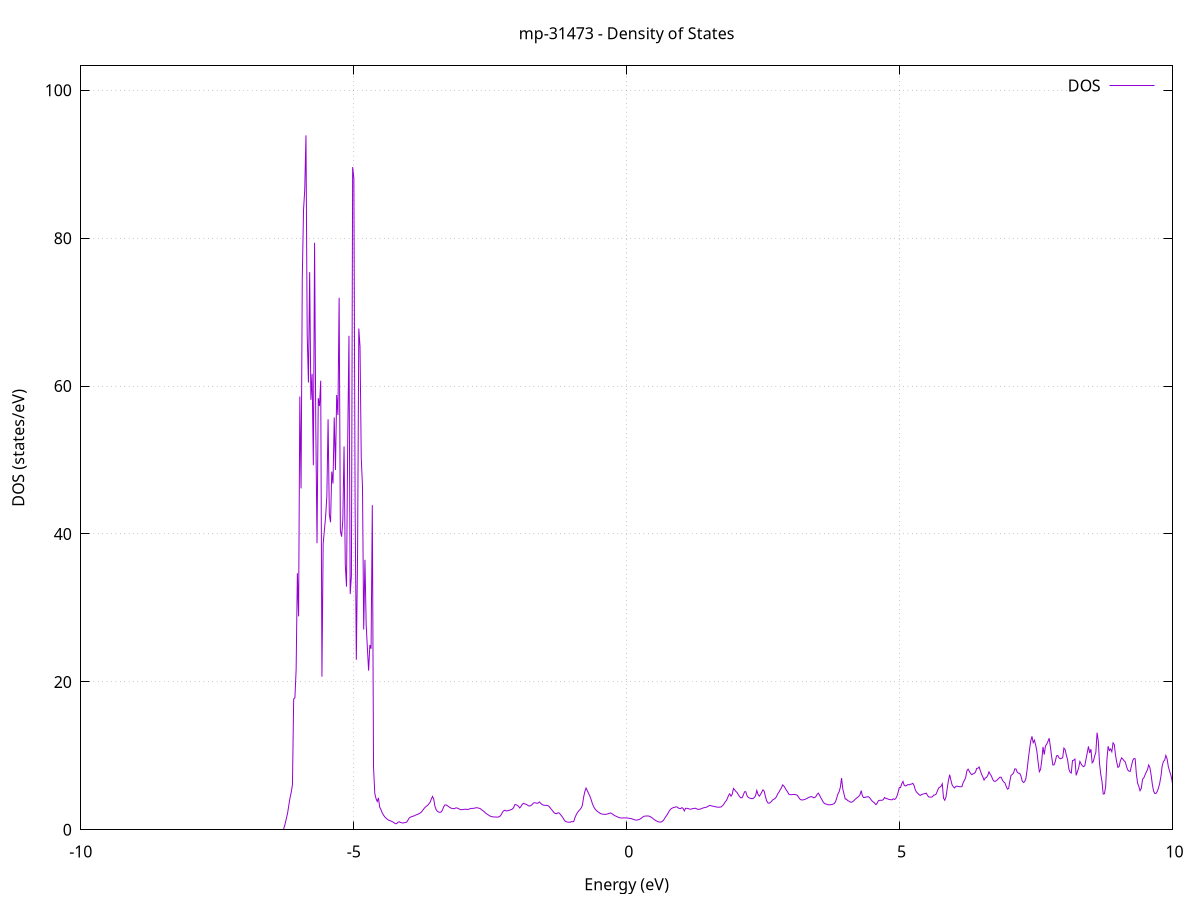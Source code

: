 set title 'mp-31473 - Density of States'
set xlabel 'Energy (eV)'
set ylabel 'DOS (states/eV)'
set grid
set xrange [-10:10]
set yrange [0:103.303]
set xzeroaxis lt -1
set terminal png size 800,600
set output 'mp-31473_dos_gnuplot.png'
plot '-' using 1:2 with lines title 'DOS'
-31.867300 0.000000
-31.844800 0.000000
-31.822300 0.000000
-31.799800 0.000000
-31.777300 0.000000
-31.754800 0.000000
-31.732300 0.000000
-31.709800 0.000000
-31.687300 0.000000
-31.664800 0.000000
-31.642300 0.000000
-31.619800 0.000000
-31.597300 0.000000
-31.574800 0.000000
-31.552300 0.000000
-31.529800 0.000000
-31.507300 0.000000
-31.484800 0.000000
-31.462200 0.000000
-31.439700 0.000000
-31.417200 0.000000
-31.394700 0.000000
-31.372200 0.000000
-31.349700 0.000000
-31.327200 0.000000
-31.304700 0.000000
-31.282200 0.000000
-31.259700 0.000000
-31.237200 0.000000
-31.214700 0.000000
-31.192200 0.000000
-31.169700 0.000000
-31.147200 0.000000
-31.124700 0.000000
-31.102200 0.000000
-31.079700 0.000000
-31.057200 0.000000
-31.034700 0.000000
-31.012200 0.000000
-30.989700 0.000000
-30.967100 0.000000
-30.944600 0.000000
-30.922100 0.000000
-30.899600 0.000000
-30.877100 0.000000
-30.854600 0.000000
-30.832100 0.000000
-30.809600 0.000000
-30.787100 0.000000
-30.764600 0.000000
-30.742100 0.000000
-30.719600 0.000000
-30.697100 0.000000
-30.674600 0.000000
-30.652100 0.000000
-30.629600 0.000000
-30.607100 0.000000
-30.584600 0.000000
-30.562100 0.000000
-30.539600 0.000000
-30.517100 0.000000
-30.494600 0.000000
-30.472100 0.000000
-30.449500 0.000000
-30.427000 0.000000
-30.404500 0.000000
-30.382000 0.000000
-30.359500 0.000000
-30.337000 0.000000
-30.314500 0.000000
-30.292000 0.000000
-30.269500 0.000000
-30.247000 0.000000
-30.224500 0.000000
-30.202000 0.000000
-30.179500 0.000000
-30.157000 0.000000
-30.134500 0.000000
-30.112000 0.000000
-30.089500 0.000000
-30.067000 0.000000
-30.044500 0.000000
-30.022000 0.000000
-29.999500 0.000000
-29.977000 0.000000
-29.954500 0.000000
-29.931900 0.000000
-29.909400 0.000000
-29.886900 0.000000
-29.864400 0.000000
-29.841900 0.000000
-29.819400 1846.413100
-29.796900 0.000000
-29.774400 0.000000
-29.751900 0.000000
-29.729400 0.000000
-29.706900 0.000000
-29.684400 0.000000
-29.661900 0.000000
-29.639400 0.000000
-29.616900 0.000000
-29.594400 0.000000
-29.571900 0.000000
-29.549400 0.000000
-29.526900 0.000000
-29.504400 0.000000
-29.481900 0.000000
-29.459400 0.000000
-29.436800 0.000000
-29.414300 0.000000
-29.391800 0.000000
-29.369300 0.000000
-29.346800 0.000000
-29.324300 0.000000
-29.301800 0.000000
-29.279300 0.000000
-29.256800 0.000000
-29.234300 0.000000
-29.211800 0.000000
-29.189300 0.000000
-29.166800 0.000000
-29.144300 0.000000
-29.121800 0.000000
-29.099300 0.000000
-29.076800 0.000000
-29.054300 0.000000
-29.031800 0.000000
-29.009300 0.000000
-28.986800 0.000000
-28.964300 0.000000
-28.941800 0.000000
-28.919200 0.000000
-28.896700 0.000000
-28.874200 0.000000
-28.851700 0.000000
-28.829200 0.000000
-28.806700 0.000000
-28.784200 0.000000
-28.761700 0.000000
-28.739200 0.000000
-28.716700 0.000000
-28.694200 0.000000
-28.671700 0.000000
-28.649200 0.000000
-28.626700 0.000000
-28.604200 0.000000
-28.581700 0.000000
-28.559200 0.000000
-28.536700 0.000000
-28.514200 0.000000
-28.491700 0.000000
-28.469200 0.000000
-28.446700 0.000000
-28.424200 0.000000
-28.401600 0.000000
-28.379100 0.000000
-28.356600 0.000000
-28.334100 0.000000
-28.311600 0.000000
-28.289100 0.000000
-28.266600 0.000000
-28.244100 0.000000
-28.221600 0.000000
-28.199100 0.000000
-28.176600 0.000000
-28.154100 0.000000
-28.131600 0.000000
-28.109100 0.000000
-28.086600 0.000000
-28.064100 0.000000
-28.041600 0.000000
-28.019100 0.000000
-27.996600 0.000000
-27.974100 0.000000
-27.951600 0.000000
-27.929100 0.000000
-27.906500 0.000000
-27.884000 0.000000
-27.861500 0.000000
-27.839000 0.000000
-27.816500 0.000000
-27.794000 0.000000
-27.771500 0.000000
-27.749000 0.000000
-27.726500 0.000000
-27.704000 0.000000
-27.681500 0.000000
-27.659000 0.000000
-27.636500 0.000000
-27.614000 0.000000
-27.591500 0.000000
-27.569000 0.000000
-27.546500 0.000000
-27.524000 0.000000
-27.501500 0.000000
-27.479000 0.000000
-27.456500 0.000000
-27.434000 0.000000
-27.411500 0.000000
-27.388900 0.000000
-27.366400 0.000000
-27.343900 0.000000
-27.321400 0.000000
-27.298900 0.000000
-27.276400 0.000000
-27.253900 0.000000
-27.231400 0.000000
-27.208900 0.000000
-27.186400 0.000000
-27.163900 0.000000
-27.141400 0.000000
-27.118900 0.000000
-27.096400 0.000000
-27.073900 0.000000
-27.051400 0.000000
-27.028900 0.000000
-27.006400 0.000000
-26.983900 0.000000
-26.961400 0.000000
-26.938900 0.000000
-26.916400 0.000000
-26.893900 0.000000
-26.871300 0.000000
-26.848800 0.000000
-26.826300 0.000000
-26.803800 0.000000
-26.781300 0.000000
-26.758800 0.000000
-26.736300 0.000000
-26.713800 0.000000
-26.691300 0.000000
-26.668800 0.000000
-26.646300 0.000000
-26.623800 0.000000
-26.601300 0.000000
-26.578800 0.000000
-26.556300 0.000000
-26.533800 0.000000
-26.511300 0.000000
-26.488800 0.000000
-26.466300 0.000000
-26.443800 0.000000
-26.421300 0.000000
-26.398800 0.000000
-26.376200 0.000000
-26.353700 0.000000
-26.331200 0.000000
-26.308700 0.000000
-26.286200 0.000000
-26.263700 0.000000
-26.241200 0.000000
-26.218700 0.000000
-26.196200 0.000000
-26.173700 0.000000
-26.151200 0.000000
-26.128700 0.000000
-26.106200 0.000000
-26.083700 0.000000
-26.061200 0.000000
-26.038700 0.000000
-26.016200 0.000000
-25.993700 0.000000
-25.971200 0.000000
-25.948700 0.000000
-25.926200 0.000000
-25.903700 0.000000
-25.881200 0.000000
-25.858600 0.000000
-25.836100 0.000000
-25.813600 0.000000
-25.791100 0.000000
-25.768600 0.000000
-25.746100 0.000000
-25.723600 0.000000
-25.701100 0.000000
-25.678600 0.000000
-25.656100 0.000000
-25.633600 0.000000
-25.611100 0.000000
-25.588600 0.000000
-25.566100 0.000000
-25.543600 0.000000
-25.521100 0.000000
-25.498600 0.000000
-25.476100 0.000000
-25.453600 0.000000
-25.431100 0.000000
-25.408600 0.000000
-25.386100 0.000000
-25.363600 0.000000
-25.341000 0.000000
-25.318500 0.000000
-25.296000 0.000000
-25.273500 0.000000
-25.251000 0.000000
-25.228500 0.000000
-25.206000 0.000000
-25.183500 0.000000
-25.161000 0.000000
-25.138500 0.000000
-25.116000 0.000000
-25.093500 0.000000
-25.071000 0.000000
-25.048500 0.000000
-25.026000 0.000000
-25.003500 0.000000
-24.981000 0.000000
-24.958500 0.000000
-24.936000 0.000000
-24.913500 0.000000
-24.891000 0.000000
-24.868500 0.000000
-24.845900 0.000000
-24.823400 0.000000
-24.800900 0.000000
-24.778400 0.000000
-24.755900 0.000000
-24.733400 0.000000
-24.710900 0.000000
-24.688400 0.000000
-24.665900 0.000000
-24.643400 0.000000
-24.620900 0.000000
-24.598400 0.000000
-24.575900 0.000000
-24.553400 0.000000
-24.530900 0.000000
-24.508400 0.000000
-24.485900 0.000000
-24.463400 0.000000
-24.440900 0.000000
-24.418400 0.000000
-24.395900 0.000000
-24.373400 0.000000
-24.350900 0.000000
-24.328300 0.000000
-24.305800 0.000000
-24.283300 0.000000
-24.260800 0.000000
-24.238300 0.000000
-24.215800 0.000000
-24.193300 0.000000
-24.170800 0.000000
-24.148300 0.000000
-24.125800 0.000000
-24.103300 0.000000
-24.080800 0.000000
-24.058300 0.000000
-24.035800 0.000000
-24.013300 0.000000
-23.990800 0.000000
-23.968300 0.000000
-23.945800 0.000000
-23.923300 0.000000
-23.900800 0.000000
-23.878300 0.000000
-23.855800 0.000000
-23.833300 0.000000
-23.810700 0.000000
-23.788200 0.000000
-23.765700 0.000000
-23.743200 0.000000
-23.720700 0.000000
-23.698200 0.000000
-23.675700 0.000000
-23.653200 0.000000
-23.630700 0.000000
-23.608200 0.000000
-23.585700 0.000000
-23.563200 0.000000
-23.540700 0.000000
-23.518200 0.000000
-23.495700 0.000000
-23.473200 0.000000
-23.450700 0.000000
-23.428200 0.000000
-23.405700 0.000000
-23.383200 0.000000
-23.360700 0.000000
-23.338200 0.000000
-23.315600 0.000000
-23.293100 0.000000
-23.270600 0.000000
-23.248100 0.000000
-23.225600 0.000000
-23.203100 0.000000
-23.180600 0.000000
-23.158100 0.000000
-23.135600 0.000000
-23.113100 0.000000
-23.090600 0.000000
-23.068100 0.000000
-23.045600 0.000000
-23.023100 0.000000
-23.000600 0.000000
-22.978100 0.000000
-22.955600 0.000000
-22.933100 0.000000
-22.910600 0.000000
-22.888100 0.000000
-22.865600 0.000000
-22.843100 0.000000
-22.820600 0.000000
-22.798000 0.000000
-22.775500 0.000000
-22.753000 0.000000
-22.730500 0.000000
-22.708000 0.000000
-22.685500 0.000000
-22.663000 0.000000
-22.640500 0.000000
-22.618000 0.000000
-22.595500 0.000000
-22.573000 0.000000
-22.550500 0.000000
-22.528000 0.000000
-22.505500 0.000000
-22.483000 0.000000
-22.460500 0.000000
-22.438000 0.000000
-22.415500 0.000000
-22.393000 0.000000
-22.370500 0.000000
-22.348000 0.000000
-22.325500 0.000000
-22.302900 0.000000
-22.280400 0.000000
-22.257900 0.000000
-22.235400 0.000000
-22.212900 0.000000
-22.190400 0.000000
-22.167900 0.000000
-22.145400 0.000000
-22.122900 0.000000
-22.100400 0.000000
-22.077900 0.000000
-22.055400 0.000000
-22.032900 0.000000
-22.010400 0.000000
-21.987900 0.000000
-21.965400 0.000000
-21.942900 0.000000
-21.920400 0.000000
-21.897900 0.000000
-21.875400 0.000000
-21.852900 0.000000
-21.830400 0.000000
-21.807900 0.000000
-21.785300 0.000000
-21.762800 0.000000
-21.740300 0.000000
-21.717800 0.000000
-21.695300 0.000000
-21.672800 0.000000
-21.650300 0.000000
-21.627800 0.000000
-21.605300 0.000000
-21.582800 0.000000
-21.560300 0.000000
-21.537800 0.000000
-21.515300 0.000000
-21.492800 0.000000
-21.470300 0.000000
-21.447800 0.000000
-21.425300 0.000000
-21.402800 0.000000
-21.380300 0.000000
-21.357800 0.000000
-21.335300 0.000000
-21.312800 0.000000
-21.290300 0.000000
-21.267700 0.000000
-21.245200 0.000000
-21.222700 0.000000
-21.200200 0.000000
-21.177700 0.000000
-21.155200 0.000000
-21.132700 0.000000
-21.110200 0.000000
-21.087700 0.000000
-21.065200 0.000000
-21.042700 0.000000
-21.020200 0.000000
-20.997700 0.000000
-20.975200 0.000000
-20.952700 0.000000
-20.930200 0.000000
-20.907700 0.000000
-20.885200 0.000000
-20.862700 0.000000
-20.840200 0.000000
-20.817700 0.000000
-20.795200 0.000000
-20.772600 0.000000
-20.750100 0.000000
-20.727600 0.000000
-20.705100 0.000000
-20.682600 0.000000
-20.660100 0.000000
-20.637600 0.000000
-20.615100 0.000000
-20.592600 0.000000
-20.570100 0.000000
-20.547600 0.000000
-20.525100 0.000000
-20.502600 0.000000
-20.480100 0.000000
-20.457600 0.000000
-20.435100 0.000000
-20.412600 0.000000
-20.390100 0.000000
-20.367600 0.000000
-20.345100 0.000000
-20.322600 0.000000
-20.300100 0.000000
-20.277600 0.000000
-20.255000 0.000000
-20.232500 0.000000
-20.210000 0.000000
-20.187500 0.000000
-20.165000 0.000000
-20.142500 0.000000
-20.120000 0.000000
-20.097500 0.000000
-20.075000 0.000000
-20.052500 0.000000
-20.030000 0.000000
-20.007500 0.000000
-19.985000 0.000000
-19.962500 0.000000
-19.940000 0.000000
-19.917500 0.000000
-19.895000 0.000000
-19.872500 0.000000
-19.850000 0.000000
-19.827500 0.000000
-19.805000 0.000000
-19.782500 0.000000
-19.760000 0.000000
-19.737400 0.000000
-19.714900 0.000000
-19.692400 0.000000
-19.669900 0.000000
-19.647400 0.000000
-19.624900 0.000000
-19.602400 0.000000
-19.579900 0.000000
-19.557400 0.000000
-19.534900 0.000000
-19.512400 0.000000
-19.489900 0.000000
-19.467400 0.000000
-19.444900 0.000000
-19.422400 0.000000
-19.399900 0.000000
-19.377400 0.000000
-19.354900 0.000000
-19.332400 0.000000
-19.309900 0.000000
-19.287400 0.000000
-19.264900 0.000000
-19.242300 0.000000
-19.219800 0.000000
-19.197300 0.000000
-19.174800 0.000000
-19.152300 0.000000
-19.129800 0.000000
-19.107300 0.000000
-19.084800 0.000000
-19.062300 0.000000
-19.039800 0.000000
-19.017300 0.000000
-18.994800 0.000000
-18.972300 0.000000
-18.949800 0.000000
-18.927300 0.000000
-18.904800 0.000000
-18.882300 0.000000
-18.859800 0.000000
-18.837300 0.000000
-18.814800 0.000000
-18.792300 0.000000
-18.769800 0.000000
-18.747300 0.000000
-18.724700 0.000000
-18.702200 0.000000
-18.679700 0.000000
-18.657200 0.000000
-18.634700 0.000000
-18.612200 0.000000
-18.589700 0.000000
-18.567200 0.000000
-18.544700 0.000000
-18.522200 0.000000
-18.499700 0.000000
-18.477200 0.000000
-18.454700 0.000000
-18.432200 0.000000
-18.409700 0.000000
-18.387200 0.000000
-18.364700 0.000000
-18.342200 0.000000
-18.319700 0.000000
-18.297200 0.000000
-18.274700 0.000000
-18.252200 0.000000
-18.229700 0.000000
-18.207100 0.000000
-18.184600 0.000000
-18.162100 0.000000
-18.139600 0.000000
-18.117100 0.000000
-18.094600 0.000000
-18.072100 0.000000
-18.049600 0.000000
-18.027100 0.000000
-18.004600 0.000000
-17.982100 0.000000
-17.959600 0.000000
-17.937100 0.000000
-17.914600 0.000000
-17.892100 0.000000
-17.869600 0.000000
-17.847100 0.000000
-17.824600 0.000000
-17.802100 0.000000
-17.779600 0.000000
-17.757100 0.000000
-17.734600 0.000000
-17.712000 0.000000
-17.689500 0.000000
-17.667000 0.000000
-17.644500 0.000000
-17.622000 0.000000
-17.599500 0.000000
-17.577000 0.000000
-17.554500 0.000000
-17.532000 0.000000
-17.509500 0.000000
-17.487000 0.000000
-17.464500 0.000000
-17.442000 0.000000
-17.419500 0.000000
-17.397000 0.000000
-17.374500 0.000000
-17.352000 0.000000
-17.329500 0.000000
-17.307000 0.000000
-17.284500 0.000000
-17.262000 0.000000
-17.239500 0.000000
-17.217000 0.000000
-17.194400 0.000000
-17.171900 0.000000
-17.149400 0.000000
-17.126900 0.000000
-17.104400 0.000000
-17.081900 0.000000
-17.059400 0.000000
-17.036900 0.000000
-17.014400 0.000000
-16.991900 0.000000
-16.969400 0.000000
-16.946900 0.000000
-16.924400 0.000000
-16.901900 0.000000
-16.879400 0.000000
-16.856900 0.000000
-16.834400 0.000000
-16.811900 0.000000
-16.789400 0.000000
-16.766900 0.000000
-16.744400 0.000000
-16.721900 0.000000
-16.699400 0.000000
-16.676800 0.000000
-16.654300 0.000000
-16.631800 0.000000
-16.609300 0.000000
-16.586800 0.000000
-16.564300 0.000000
-16.541800 0.000000
-16.519300 0.000000
-16.496800 0.000000
-16.474300 0.000000
-16.451800 0.000000
-16.429300 0.000000
-16.406800 0.000000
-16.384300 0.000000
-16.361800 0.000000
-16.339300 0.000000
-16.316800 0.000000
-16.294300 0.000000
-16.271800 0.000000
-16.249300 0.000000
-16.226800 0.000000
-16.204300 0.000000
-16.181700 0.000000
-16.159200 0.000000
-16.136700 0.000000
-16.114200 0.000000
-16.091700 0.000000
-16.069200 0.000000
-16.046700 0.000000
-16.024200 0.000000
-16.001700 0.000000
-15.979200 0.000000
-15.956700 0.000000
-15.934200 0.000000
-15.911700 0.000000
-15.889200 0.000000
-15.866700 0.000000
-15.844200 0.000000
-15.821700 0.000000
-15.799200 0.000000
-15.776700 0.000000
-15.754200 0.000000
-15.731700 0.000000
-15.709200 0.000000
-15.686700 0.000000
-15.664100 0.000000
-15.641600 0.000000
-15.619100 0.000000
-15.596600 0.000000
-15.574100 0.000000
-15.551600 0.000000
-15.529100 0.000000
-15.506600 0.000000
-15.484100 0.000000
-15.461600 0.000000
-15.439100 0.000000
-15.416600 0.000000
-15.394100 0.000000
-15.371600 0.000000
-15.349100 0.000000
-15.326600 0.000000
-15.304100 0.000000
-15.281600 0.000000
-15.259100 0.000000
-15.236600 0.000000
-15.214100 0.000000
-15.191600 0.000000
-15.169100 0.000000
-15.146500 0.000000
-15.124000 0.000000
-15.101500 0.000000
-15.079000 0.000000
-15.056500 0.000000
-15.034000 0.000000
-15.011500 0.000000
-14.989000 0.000000
-14.966500 0.000000
-14.944000 0.000000
-14.921500 0.000000
-14.899000 0.000000
-14.876500 0.000000
-14.854000 0.000000
-14.831500 0.000000
-14.809000 0.000000
-14.786500 0.000000
-14.764000 0.000000
-14.741500 0.000000
-14.719000 0.000000
-14.696500 0.000000
-14.674000 0.000000
-14.651400 0.000000
-14.628900 0.000000
-14.606400 0.000000
-14.583900 0.000000
-14.561400 0.000000
-14.538900 0.000000
-14.516400 0.000000
-14.493900 0.000000
-14.471400 0.000000
-14.448900 0.000000
-14.426400 0.000000
-14.403900 0.000000
-14.381400 0.000000
-14.358900 0.000000
-14.336400 0.000000
-14.313900 0.000000
-14.291400 0.000000
-14.268900 0.000000
-14.246400 0.000000
-14.223900 0.000000
-14.201400 0.000000
-14.178900 0.000000
-14.156400 0.000000
-14.133800 0.000000
-14.111300 0.000000
-14.088800 0.000000
-14.066300 0.000000
-14.043800 0.000000
-14.021300 0.000000
-13.998800 0.000000
-13.976300 0.000000
-13.953800 0.000000
-13.931300 0.000000
-13.908800 0.000000
-13.886300 0.000000
-13.863800 0.000000
-13.841300 0.000000
-13.818800 0.000000
-13.796300 0.000000
-13.773800 0.000000
-13.751300 0.000000
-13.728800 0.000000
-13.706300 0.000000
-13.683800 0.000000
-13.661300 0.000000
-13.638800 0.000000
-13.616200 0.000000
-13.593700 0.000000
-13.571200 0.000000
-13.548700 0.000000
-13.526200 0.000000
-13.503700 0.000000
-13.481200 0.000000
-13.458700 0.000000
-13.436200 0.000000
-13.413700 0.000000
-13.391200 0.000000
-13.368700 313.446600
-13.346200 908.289900
-13.323700 0.000000
-13.301200 0.000000
-13.278700 0.000000
-13.256200 0.000000
-13.233700 0.000000
-13.211200 0.000000
-13.188700 0.000000
-13.166200 0.000000
-13.143700 0.000000
-13.121100 0.000000
-13.098600 0.000000
-13.076100 0.000000
-13.053600 0.000000
-13.031100 0.000000
-13.008600 0.000000
-12.986100 0.000000
-12.963600 0.000000
-12.941100 0.000000
-12.918600 0.000000
-12.896100 0.000000
-12.873600 0.000000
-12.851100 0.000000
-12.828600 0.000000
-12.806100 0.000000
-12.783600 0.000000
-12.761100 0.000000
-12.738600 0.000000
-12.716100 0.000000
-12.693600 0.000000
-12.671100 0.000000
-12.648600 0.000000
-12.626100 0.000000
-12.603500 0.000000
-12.581000 0.000000
-12.558500 0.000000
-12.536000 0.000000
-12.513500 0.000000
-12.491000 0.000000
-12.468500 0.000000
-12.446000 0.000000
-12.423500 0.000000
-12.401000 0.000000
-12.378500 0.000000
-12.356000 0.000000
-12.333500 0.000000
-12.311000 0.000000
-12.288500 0.000000
-12.266000 0.000000
-12.243500 0.000000
-12.221000 0.000000
-12.198500 0.000000
-12.176000 0.000000
-12.153500 0.000000
-12.131000 0.000000
-12.108500 0.000000
-12.085900 0.000000
-12.063400 0.000000
-12.040900 0.000000
-12.018400 0.000000
-11.995900 0.000000
-11.973400 0.000000
-11.950900 0.000000
-11.928400 0.000000
-11.905900 0.000000
-11.883400 0.000000
-11.860900 0.000000
-11.838400 0.000000
-11.815900 0.000000
-11.793400 0.000000
-11.770900 0.000000
-11.748400 0.000000
-11.725900 0.000000
-11.703400 0.000000
-11.680900 0.000000
-11.658400 0.000000
-11.635900 0.000000
-11.613400 0.000000
-11.590800 0.000000
-11.568300 0.000000
-11.545800 0.000000
-11.523300 0.000000
-11.500800 0.000000
-11.478300 0.000000
-11.455800 0.000000
-11.433300 0.000000
-11.410800 0.000000
-11.388300 0.000000
-11.365800 0.000000
-11.343300 0.000000
-11.320800 0.000000
-11.298300 0.000000
-11.275800 0.000000
-11.253300 0.000000
-11.230800 0.000000
-11.208300 0.000000
-11.185800 0.000000
-11.163300 0.000000
-11.140800 0.000000
-11.118300 0.000000
-11.095800 0.000000
-11.073200 0.000000
-11.050700 0.000000
-11.028200 0.000000
-11.005700 0.000000
-10.983200 0.000000
-10.960700 0.000000
-10.938200 0.000000
-10.915700 0.000000
-10.893200 0.000000
-10.870700 0.000000
-10.848200 0.000000
-10.825700 0.000000
-10.803200 0.000000
-10.780700 0.000000
-10.758200 0.000000
-10.735700 0.000000
-10.713200 0.000000
-10.690700 0.000000
-10.668200 0.000000
-10.645700 0.000000
-10.623200 0.000000
-10.600700 0.000000
-10.578200 0.000000
-10.555600 0.000000
-10.533100 0.000000
-10.510600 0.000000
-10.488100 0.000000
-10.465600 0.000000
-10.443100 0.000000
-10.420600 0.000000
-10.398100 0.000000
-10.375600 0.000000
-10.353100 0.000000
-10.330600 0.000000
-10.308100 0.000000
-10.285600 0.000000
-10.263100 0.000000
-10.240600 0.000000
-10.218100 0.000000
-10.195600 0.000000
-10.173100 0.000000
-10.150600 0.000000
-10.128100 0.000000
-10.105600 0.000000
-10.083100 0.000000
-10.060500 0.000000
-10.038000 0.000000
-10.015500 0.000000
-9.993000 0.000000
-9.970500 0.000000
-9.948000 0.000000
-9.925500 0.000000
-9.903000 0.000000
-9.880500 0.000000
-9.858000 0.000000
-9.835500 0.000000
-9.813000 0.000000
-9.790500 0.000000
-9.768000 0.000000
-9.745500 0.000000
-9.723000 0.000000
-9.700500 0.000000
-9.678000 0.000000
-9.655500 0.000000
-9.633000 0.000000
-9.610500 0.000000
-9.588000 0.000000
-9.565500 0.000000
-9.542900 0.000000
-9.520400 0.000000
-9.497900 0.000000
-9.475400 0.000000
-9.452900 0.000000
-9.430400 0.000000
-9.407900 0.000000
-9.385400 0.000000
-9.362900 0.000000
-9.340400 0.000000
-9.317900 0.000000
-9.295400 0.000000
-9.272900 0.000000
-9.250400 0.000000
-9.227900 0.000000
-9.205400 0.000000
-9.182900 0.000000
-9.160400 0.000000
-9.137900 0.000000
-9.115400 0.000000
-9.092900 0.000000
-9.070400 0.000000
-9.047900 0.000000
-9.025300 0.000000
-9.002800 0.000000
-8.980300 0.000000
-8.957800 0.000000
-8.935300 0.000000
-8.912800 0.000000
-8.890300 0.000000
-8.867800 0.000000
-8.845300 0.000000
-8.822800 0.000000
-8.800300 0.000000
-8.777800 0.000000
-8.755300 0.000000
-8.732800 0.000000
-8.710300 0.000000
-8.687800 0.000000
-8.665300 0.000000
-8.642800 0.000000
-8.620300 0.000000
-8.597800 0.000000
-8.575300 0.000000
-8.552800 0.000000
-8.530200 0.000000
-8.507700 0.000000
-8.485200 0.000000
-8.462700 0.000000
-8.440200 0.000000
-8.417700 0.000000
-8.395200 0.000000
-8.372700 0.000000
-8.350200 0.000000
-8.327700 0.000000
-8.305200 0.000000
-8.282700 0.000000
-8.260200 0.000000
-8.237700 0.000000
-8.215200 0.000000
-8.192700 0.000000
-8.170200 0.000000
-8.147700 0.000000
-8.125200 0.000000
-8.102700 0.000000
-8.080200 0.000000
-8.057700 0.000000
-8.035200 0.000000
-8.012600 0.000000
-7.990100 0.000000
-7.967600 0.000000
-7.945100 0.000000
-7.922600 0.000000
-7.900100 0.000000
-7.877600 0.000000
-7.855100 0.000000
-7.832600 0.000000
-7.810100 0.000000
-7.787600 0.000000
-7.765100 0.000000
-7.742600 0.000000
-7.720100 0.000000
-7.697600 0.000000
-7.675100 0.000000
-7.652600 0.000000
-7.630100 0.000000
-7.607600 0.000000
-7.585100 0.000000
-7.562600 0.000000
-7.540100 0.000000
-7.517600 0.000000
-7.495000 0.000000
-7.472500 0.000000
-7.450000 0.000000
-7.427500 0.000000
-7.405000 0.000000
-7.382500 0.000000
-7.360000 0.000000
-7.337500 0.000000
-7.315000 0.000000
-7.292500 0.000000
-7.270000 0.000000
-7.247500 0.000000
-7.225000 0.000000
-7.202500 0.000000
-7.180000 0.000000
-7.157500 0.000000
-7.135000 0.000000
-7.112500 0.000000
-7.090000 0.000000
-7.067500 0.000000
-7.045000 0.000000
-7.022500 0.000000
-6.999900 0.000000
-6.977400 0.000000
-6.954900 0.000000
-6.932400 0.000000
-6.909900 0.000000
-6.887400 0.000000
-6.864900 0.000000
-6.842400 0.000000
-6.819900 0.000000
-6.797400 0.000000
-6.774900 0.000000
-6.752400 0.000000
-6.729900 0.000000
-6.707400 0.000000
-6.684900 0.000000
-6.662400 0.000000
-6.639900 0.000000
-6.617400 0.000000
-6.594900 0.000000
-6.572400 0.000000
-6.549900 0.000000
-6.527400 0.000000
-6.504900 0.000000
-6.482300 0.000000
-6.459800 0.000000
-6.437300 0.000000
-6.414800 0.000000
-6.392300 0.000000
-6.369800 0.000000
-6.347300 0.000000
-6.324800 0.000000
-6.302300 0.000000
-6.279800 0.000000
-6.257300 0.768200
-6.234800 1.506900
-6.212300 2.222600
-6.189800 3.267700
-6.167300 4.311100
-6.144800 5.052600
-6.122300 6.117100
-6.099800 17.688900
-6.077300 17.848200
-6.054800 21.704100
-6.032300 34.704800
-6.009800 28.860900
-5.987300 58.587900
-5.964700 46.162900
-5.942200 74.580900
-5.919700 83.792000
-5.897200 86.537800
-5.874700 93.912100
-5.852200 66.981900
-5.829700 60.482500
-5.807200 75.414000
-5.784700 58.140200
-5.762200 61.658100
-5.739700 49.291100
-5.717200 79.372800
-5.694700 54.426300
-5.672200 38.750800
-5.649700 58.371300
-5.627200 57.297500
-5.604700 60.729900
-5.582200 20.705800
-5.559700 38.678300
-5.537200 40.513300
-5.514700 42.365200
-5.492200 45.114700
-5.469600 55.516000
-5.447100 42.641600
-5.424600 41.584600
-5.402100 48.430100
-5.379600 46.817200
-5.357100 55.756800
-5.334600 48.653200
-5.312100 58.796800
-5.289600 56.093700
-5.267100 71.949900
-5.244600 40.453600
-5.222100 39.635900
-5.199600 41.873100
-5.177100 51.836000
-5.154600 35.885700
-5.132100 32.888300
-5.109600 52.808500
-5.087100 66.800800
-5.064600 31.882600
-5.042100 34.336200
-5.019600 89.618600
-4.997100 88.086400
-4.974600 43.840700
-4.952000 22.991300
-4.929500 37.298900
-4.907000 67.782400
-4.884500 65.328400
-4.862000 50.274000
-4.839500 46.489600
-4.817000 27.068100
-4.794500 36.510600
-4.772000 27.798400
-4.749500 24.552100
-4.727000 21.518000
-4.704500 24.984500
-4.682000 24.478400
-4.659500 43.898700
-4.637000 8.453600
-4.614500 4.948500
-4.592000 4.231100
-4.569500 3.822500
-4.547000 4.314400
-4.524500 3.084900
-4.502000 2.742000
-4.479500 2.301700
-4.457000 2.023500
-4.434400 1.766400
-4.411900 1.598200
-4.389400 1.454500
-4.366900 1.322900
-4.344400 1.257800
-4.321900 1.195600
-4.299400 1.121100
-4.276900 1.034300
-4.254400 0.911300
-4.231900 0.806500
-4.209400 0.862200
-4.186900 1.023400
-4.164400 1.081300
-4.141900 0.983300
-4.119400 0.944900
-4.096900 0.911100
-4.074400 0.949300
-4.051900 0.989100
-4.029400 1.034200
-4.006900 1.302000
-3.984400 1.587700
-3.961900 1.699900
-3.939300 1.772500
-3.916800 1.826600
-3.894300 1.877600
-3.871800 1.966100
-3.849300 2.031700
-3.826800 2.091300
-3.804300 2.173200
-3.781800 2.266400
-3.759300 2.405000
-3.736800 2.618900
-3.714300 2.845500
-3.691800 3.043700
-3.669300 3.179600
-3.646800 3.287600
-3.624300 3.507200
-3.601800 3.707700
-3.579300 4.127000
-3.556800 4.509400
-3.534300 4.144300
-3.511800 3.176800
-3.489300 2.702300
-3.466800 2.489900
-3.444300 2.393600
-3.421700 2.365600
-3.399200 2.388000
-3.376700 2.627500
-3.354200 3.075700
-3.331700 3.344500
-3.309200 3.367500
-3.286700 3.268000
-3.264200 3.148700
-3.241700 3.028900
-3.219200 2.934900
-3.196700 2.880200
-3.174200 2.852800
-3.151700 2.862400
-3.129200 2.958100
-3.106700 2.945400
-3.084200 2.878700
-3.061700 2.782700
-3.039200 2.717300
-3.016700 2.722900
-2.994200 2.750000
-2.971700 2.769300
-2.949200 2.784200
-2.926700 2.755800
-2.904100 2.756600
-2.881600 2.805500
-2.859100 2.866400
-2.836600 2.896300
-2.814100 2.889500
-2.791600 2.914000
-2.769100 2.962600
-2.746600 2.975400
-2.724100 2.955700
-2.701600 2.907900
-2.679100 2.848300
-2.656600 2.697700
-2.634100 2.599900
-2.611600 2.460800
-2.589100 2.291300
-2.566600 2.161600
-2.544100 2.056600
-2.521600 1.947700
-2.499100 1.845000
-2.476600 1.783400
-2.454100 1.749900
-2.431600 1.734200
-2.409000 1.726600
-2.386500 1.714500
-2.364000 1.717500
-2.341500 1.745800
-2.319000 1.844500
-2.296500 2.047700
-2.274000 2.378000
-2.251500 2.568800
-2.229000 2.649400
-2.206500 2.539600
-2.184000 2.572800
-2.161500 2.613400
-2.139000 2.666200
-2.116500 2.731500
-2.094000 2.802900
-2.071500 2.977900
-2.049000 3.395500
-2.026500 3.399200
-2.004000 3.305000
-1.981500 3.177500
-1.959000 2.947500
-1.936500 3.149800
-1.914000 3.425900
-1.891400 3.575500
-1.868900 3.498500
-1.846400 3.461800
-1.823900 3.368300
-1.801400 3.246500
-1.778900 3.218700
-1.756400 3.257600
-1.733900 3.398700
-1.711400 3.593100
-1.688900 3.659200
-1.666400 3.630300
-1.643900 3.586800
-1.621400 3.609700
-1.598900 3.770000
-1.576400 3.596200
-1.553900 3.441400
-1.531400 3.351200
-1.508900 3.314300
-1.486400 3.297800
-1.463900 3.305700
-1.441400 3.260400
-1.418900 3.134800
-1.396300 2.920900
-1.373800 2.719900
-1.351300 2.519200
-1.328800 2.302000
-1.306300 2.201100
-1.283800 2.181700
-1.261300 2.286800
-1.238800 2.285300
-1.216300 2.097000
-1.193800 1.890700
-1.171300 1.663400
-1.148800 1.387200
-1.126300 1.158600
-1.103800 1.081300
-1.081300 1.043400
-1.058800 1.024100
-1.036300 1.011300
-1.013800 1.110200
-0.991300 1.070800
-0.968800 1.128000
-0.946300 1.645600
-0.923800 2.029500
-0.901300 2.318900
-0.878700 2.538800
-0.856200 2.730800
-0.833700 2.940100
-0.811200 3.300700
-0.788700 4.388000
-0.766200 5.154300
-0.743700 5.642600
-0.721200 5.301300
-0.698700 4.933800
-0.676200 4.589400
-0.653700 4.155500
-0.631200 3.613700
-0.608700 3.185700
-0.586200 2.893500
-0.563700 2.682500
-0.541200 2.518100
-0.518700 2.390500
-0.496200 2.278000
-0.473700 2.180200
-0.451200 2.132600
-0.428700 2.097700
-0.406200 2.089400
-0.383700 2.094400
-0.361100 2.118100
-0.338600 2.168500
-0.316100 2.227700
-0.293600 2.277200
-0.271100 2.178600
-0.248600 2.065700
-0.226100 1.945200
-0.203600 1.861300
-0.181100 1.795000
-0.158600 1.705800
-0.136100 1.644600
-0.113600 1.598800
-0.091100 1.591500
-0.068600 1.602700
-0.046100 1.605700
-0.023600 1.607200
-0.001100 1.602800
0.021400 1.583000
0.043900 1.558700
0.066400 1.530800
0.088900 1.501400
0.111400 1.444400
0.134000 1.373400
0.156500 1.327700
0.179000 1.308100
0.201500 1.332900
0.224000 1.370100
0.246500 1.451000
0.269000 1.568200
0.291500 1.710500
0.314000 1.815700
0.336500 1.848100
0.359000 1.864900
0.381500 1.866100
0.404000 1.858900
0.426500 1.795600
0.449000 1.704500
0.471500 1.576900
0.494000 1.443500
0.516500 1.322600
0.539000 1.223800
0.561500 1.143900
0.584000 1.076100
0.606500 1.037100
0.629000 1.046300
0.651600 1.127700
0.674100 1.281400
0.696600 1.539400
0.719100 1.803400
0.741600 2.024500
0.764100 2.329400
0.786600 2.622700
0.809100 2.802300
0.831600 2.919200
0.854100 2.992900
0.876600 3.043000
0.899100 3.085500
0.921600 3.094400
0.944100 2.951400
0.966600 2.888400
0.989100 2.849200
1.011600 2.998000
1.034100 2.889600
1.056600 2.547900
1.079100 2.895100
1.101600 2.906900
1.124100 2.875100
1.146600 2.808400
1.169200 2.782500
1.191700 2.814500
1.214200 2.868100
1.236700 2.891000
1.259200 2.911400
1.281700 2.836100
1.304200 2.756700
1.326700 2.772500
1.349200 2.800600
1.371700 2.860300
1.394200 2.931800
1.416700 2.981700
1.439200 3.022000
1.461700 3.054900
1.484200 3.133000
1.506700 3.246800
1.529200 3.291700
1.551700 3.238400
1.574200 3.201300
1.596700 3.160200
1.619200 3.121100
1.641700 3.088900
1.664300 3.060500
1.686800 3.050400
1.709300 3.058000
1.731800 3.095200
1.754300 3.232400
1.776800 3.410600
1.799300 3.710300
1.821800 3.902400
1.844300 4.204600
1.866800 4.648900
1.889300 4.866800
1.911800 4.533600
1.934300 4.794400
1.956800 5.592100
1.979300 5.392000
2.001800 5.176900
2.024300 5.028700
2.046800 4.728000
2.069300 4.491100
2.091800 4.323800
2.114300 4.329200
2.136800 4.680200
2.159300 5.133200
2.181900 5.148400
2.204400 4.625300
2.226900 4.381100
2.249400 4.298600
2.271900 4.241900
2.294400 4.206500
2.316900 4.223500
2.339400 4.363600
2.361900 4.604400
2.384400 5.318800
2.406900 4.795500
2.429400 4.540100
2.451900 4.762700
2.474400 5.079900
2.496900 5.398200
2.519400 5.229200
2.541900 4.517600
2.564400 3.917000
2.586900 3.646300
2.609400 3.580800
2.631900 3.682400
2.654400 3.852000
2.676900 4.044200
2.699500 4.141400
2.722000 4.247600
2.744500 4.473000
2.767000 4.850900
2.789500 5.076400
2.812000 5.388300
2.834500 5.661500
2.857000 6.069100
2.879500 5.928000
2.902000 5.659900
2.924500 5.364700
2.947000 5.145300
2.969500 4.825200
2.992000 4.748400
3.014500 4.745400
3.037000 4.761000
3.059500 4.766600
3.082000 4.766300
3.104500 4.727700
3.127000 4.676400
3.149500 4.404500
3.172000 4.166300
3.194600 4.050800
3.217100 4.032900
3.239600 4.052700
3.262100 4.103700
3.284600 4.167500
3.307100 4.247600
3.329600 4.347700
3.352100 4.420300
3.374600 4.490400
3.397100 4.460200
3.419600 4.341600
3.442100 4.344400
3.464600 4.474700
3.487100 4.757300
3.509600 4.957000
3.532100 4.711200
3.554600 4.361700
3.577100 4.085900
3.599600 3.762700
3.622100 3.574900
3.644600 3.484600
3.667100 3.459700
3.689600 3.373500
3.712200 3.380800
3.734700 3.389200
3.757200 3.414200
3.779700 3.460600
3.802200 3.543600
3.824700 3.773200
3.847200 4.254900
3.869700 4.811400
3.892200 5.140100
3.914700 5.743000
3.937200 7.005300
3.959700 5.514700
3.982200 4.833700
4.004700 4.157500
4.027200 4.147900
4.049700 3.939200
4.072200 3.872500
4.094700 3.753100
4.117200 3.722200
4.139700 3.791900
4.162200 3.938100
4.184700 4.110000
4.207200 4.251200
4.229800 4.367600
4.252300 4.523800
4.274800 4.737900
4.297300 5.288600
4.319800 4.579100
4.342300 4.372500
4.364800 4.372500
4.387300 4.427000
4.409800 4.464300
4.432300 4.463100
4.454800 4.309800
4.477300 4.077800
4.499800 3.862900
4.522300 3.741600
4.544800 3.584300
4.567300 3.394500
4.589800 3.598400
4.612300 3.931700
4.634800 3.985000
4.657300 3.994300
4.679800 3.986600
4.702300 4.083300
4.724900 4.373000
4.747400 4.247000
4.769900 4.208200
4.792400 4.139700
4.814900 4.093800
4.837400 4.068200
4.859900 4.048300
4.882400 4.184700
4.904900 4.108400
4.927400 4.194300
4.949900 4.502100
4.972400 5.038900
4.994900 5.715400
5.017400 5.704600
5.039900 6.225100
5.062400 6.537400
5.084900 6.024500
5.107400 5.921400
5.129900 5.994500
5.152400 6.112100
5.174900 6.080600
5.197400 6.162500
5.219900 6.174000
5.242500 6.282400
5.265000 6.005800
5.287500 5.406300
5.310000 5.103900
5.332500 4.943000
5.355000 4.770100
5.377500 4.635000
5.400000 4.753000
5.422500 4.812100
5.445000 4.859200
5.467500 4.902600
5.490000 4.952300
5.512500 4.634800
5.535000 4.435200
5.557500 4.424300
5.580000 4.419900
5.602500 4.462300
5.625000 4.692200
5.647500 4.702100
5.670000 4.835300
5.692500 5.230200
5.715000 5.641500
5.737500 5.749000
5.760100 5.886500
5.782600 6.220500
5.805100 4.276700
5.827600 3.993400
5.850100 4.418600
5.872600 5.573600
5.895100 6.658900
5.917600 7.451500
5.940100 6.719000
5.962600 6.066300
5.985100 5.814900
6.007600 5.655800
6.030100 5.857000
6.052600 5.903900
6.075100 5.852200
6.097600 5.826400
6.120100 5.808000
6.142600 5.843300
6.165100 6.381500
6.187600 6.687400
6.210100 7.041800
6.232600 7.954600
6.255200 8.205300
6.277700 7.919700
6.300200 7.619700
6.322700 7.453800
6.345200 7.557500
6.367700 7.625400
6.390200 7.789500
6.412700 8.296600
6.435200 8.317700
6.457700 8.492400
6.480200 7.979100
6.502700 7.495100
6.525200 7.149100
6.547700 6.722600
6.570200 7.009100
6.592700 7.082400
6.615200 7.344000
6.637700 7.835500
6.660200 7.517500
6.682700 7.266600
6.705200 6.831000
6.727700 6.589800
6.750200 6.547100
6.772800 6.633400
6.795300 6.789900
6.817800 6.961900
6.840300 7.121400
6.862800 7.089400
6.885300 6.687300
6.907800 6.482800
6.930300 6.344800
6.952800 5.878200
6.975300 5.495200
6.997800 5.600800
7.020300 6.579200
7.042800 7.358300
7.065300 7.491700
7.087800 7.670200
7.110300 8.237800
7.132800 8.219600
7.155300 7.784400
7.177800 7.654200
7.200300 7.628800
7.222800 7.304700
7.245300 6.620900
7.267800 6.397200
7.290400 6.498100
7.312900 6.893600
7.335400 8.045300
7.357900 9.527600
7.380400 10.833800
7.402900 12.003900
7.425400 12.629300
7.447900 11.783600
7.470400 12.113700
7.492900 11.457400
7.515400 10.629100
7.537900 9.136000
7.560400 7.850400
7.582900 8.146400
7.605400 9.419100
7.627900 11.213400
7.650400 10.166400
7.672900 11.337800
7.695400 11.574300
7.717900 11.939000
7.740400 12.378700
7.762900 11.237000
7.785500 9.900500
7.808000 8.764900
7.830500 8.781900
7.853000 9.247800
7.875500 9.999100
7.898000 10.043200
7.920500 9.725400
7.943000 9.599700
7.965500 9.672400
7.988000 9.732900
8.010500 11.045200
8.033000 10.848000
8.055500 10.076900
8.078000 9.482100
8.100500 8.249800
8.123000 7.793400
8.145500 7.672400
8.168000 9.362800
8.190500 9.413700
8.213000 9.561300
8.235500 7.357500
8.258000 7.858500
8.280500 8.369300
8.303100 9.238400
8.325600 8.917900
8.348100 8.655700
8.370600 8.540400
8.393100 8.655600
8.415600 9.555800
8.438100 10.411300
8.460600 11.267800
8.483100 10.384200
8.505600 10.897700
8.528100 9.059100
8.550600 9.276000
8.573100 9.943700
8.595600 10.477200
8.618100 13.133100
8.640600 11.986300
8.663100 8.983500
8.685600 7.515200
8.708100 6.545400
8.730600 4.837400
8.753100 4.876200
8.775600 5.859400
8.798100 9.427600
8.820700 11.292700
8.843200 10.716100
8.865700 10.919900
8.888200 10.556000
8.910700 11.753700
8.933200 11.533200
8.955700 10.121400
8.978200 9.134300
9.000700 8.433400
9.023200 8.576900
9.045700 9.342900
9.068200 9.726100
9.090700 9.549600
9.113200 9.321600
9.135700 9.174600
9.158200 8.520700
9.180700 8.092900
9.203200 7.919800
9.225700 7.902400
9.248200 8.639500
9.270700 9.355400
9.293200 9.628000
9.315800 9.603000
9.338300 7.514500
9.360800 6.299600
9.383300 5.857100
9.405800 5.281000
9.428300 5.594900
9.450800 6.816400
9.473300 6.993600
9.495800 7.407000
9.518300 7.786000
9.540800 8.104000
9.563300 8.766000
9.585800 8.406800
9.608300 7.428900
9.630800 6.143500
9.653300 5.242800
9.675800 4.909900
9.698300 4.922400
9.720800 5.190300
9.743300 5.654600
9.765800 6.293200
9.788300 7.242100
9.810800 8.618000
9.833400 9.227700
9.855900 9.406600
9.878400 10.057400
9.900900 9.599100
9.923400 8.541800
9.945900 7.956500
9.968400 7.431000
9.990900 6.678600
10.013400 5.529000
10.035900 5.042400
10.058400 5.483600
10.080900 6.157700
10.103400 6.852100
10.125900 6.878000
10.148400 7.515000
10.170900 10.183200
10.193400 9.349900
10.215900 8.199400
10.238400 7.525100
10.260900 6.284000
10.283400 5.425900
10.305900 5.057400
10.328400 4.903900
10.351000 4.823600
10.373500 4.739000
10.396000 4.662700
10.418500 4.605300
10.441000 4.590400
10.463500 4.563400
10.486000 4.609200
10.508500 4.814500
10.531000 4.958000
10.553500 5.511800
10.576000 5.760800
10.598500 4.883800
10.621000 3.752700
10.643500 2.723700
10.666000 2.051400
10.688500 1.603500
10.711000 1.267900
10.733500 0.944400
10.756000 0.662900
10.778500 0.441700
10.801000 0.285800
10.823500 0.228100
10.846100 0.205800
10.868600 0.186200
10.891100 0.168800
10.913600 0.153700
10.936100 0.140900
10.958600 0.129500
10.981100 0.119300
11.003600 0.110300
11.026100 0.102500
11.048600 0.095900
11.071100 0.090400
11.093600 1.196100
11.116100 0.000000
11.138600 0.000000
11.161100 0.000000
11.183600 0.000000
11.206100 0.000000
11.228600 0.000000
11.251100 0.000000
11.273600 0.000000
11.296100 0.000000
11.318600 0.000000
11.341100 0.000000
11.363700 0.000000
11.386200 0.000000
11.408700 0.000000
11.431200 0.000000
11.453700 0.000000
11.476200 0.000000
11.498700 0.000000
11.521200 0.000000
11.543700 0.000000
11.566200 0.000000
11.588700 0.000000
11.611200 0.000000
11.633700 0.000000
11.656200 0.000000
11.678700 0.000000
11.701200 0.000000
11.723700 0.000000
11.746200 0.000000
11.768700 0.000000
11.791200 0.000000
11.813700 0.000000
11.836200 0.000000
11.858700 0.000000
11.881300 0.000000
11.903800 0.000000
11.926300 0.000000
11.948800 0.000000
11.971300 0.000000
11.993800 0.000000
12.016300 0.000000
12.038800 0.000000
12.061300 0.000000
12.083800 0.000000
12.106300 0.000000
12.128800 0.000000
12.151300 0.000000
12.173800 0.000000
12.196300 0.000000
12.218800 0.000000
12.241300 0.000000
12.263800 0.000000
12.286300 0.000000
12.308800 0.000000
12.331300 0.000000
12.353800 0.000000
12.376400 0.000000
12.398900 0.000000
12.421400 0.000000
12.443900 0.000000
12.466400 0.000000
12.488900 0.000000
12.511400 0.000000
12.533900 0.000000
12.556400 0.000000
12.578900 0.000000
12.601400 0.000000
12.623900 0.000000
12.646400 0.000000
12.668900 0.000000
12.691400 0.000000
12.713900 0.000000
12.736400 0.000000
12.758900 0.000000
12.781400 0.000000
12.803900 0.000000
12.826400 0.000000
12.848900 0.000000
12.871400 0.000000
12.894000 0.000000
12.916500 0.000000
12.939000 0.000000
12.961500 0.000000
12.984000 0.000000
13.006500 0.000000
13.029000 0.000000
13.051500 0.000000
13.074000 0.000000
13.096500 0.000000
13.119000 0.000000
13.141500 0.000000
e

